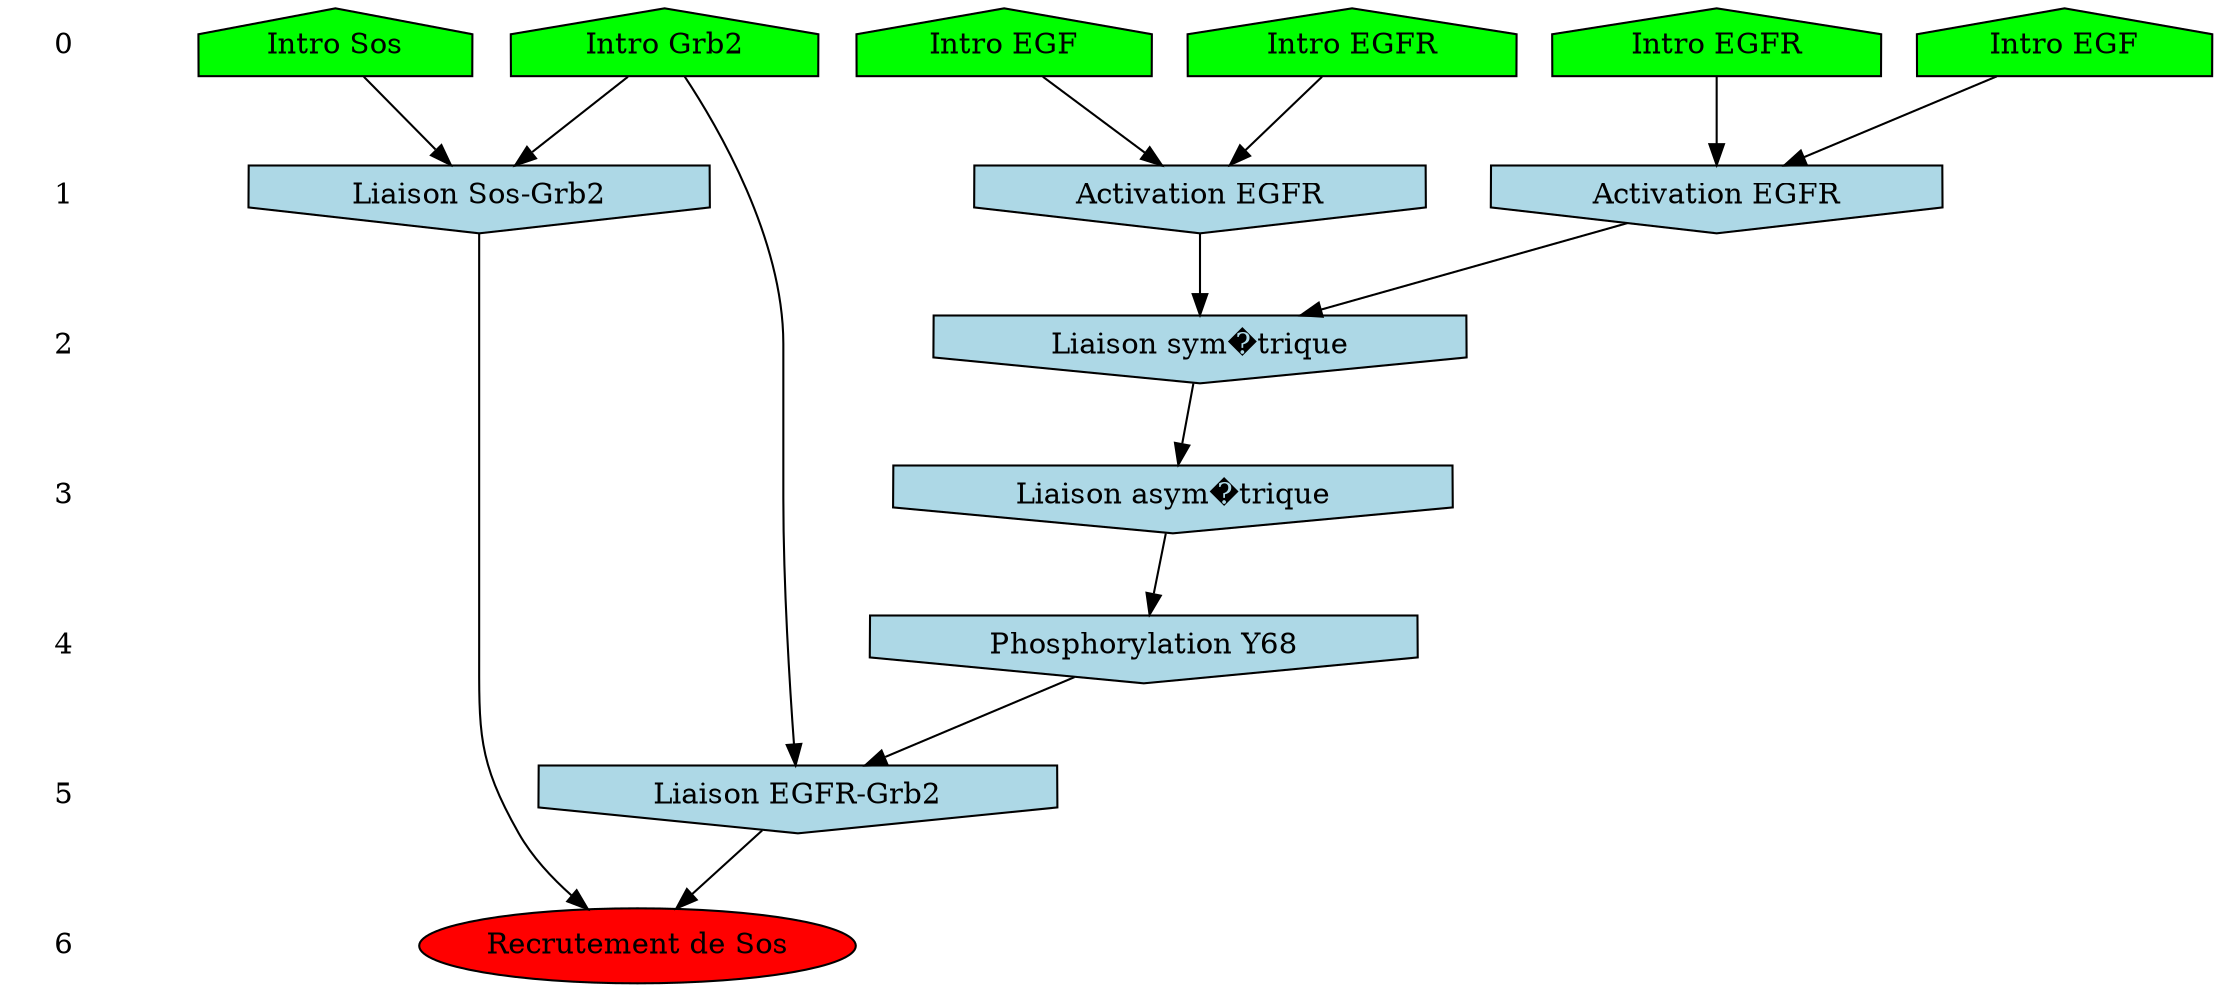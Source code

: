 /* Compression of 4916 causal flows obtained in average at 1.049887E+01 t.u */
/* Compressed causal flows were: [10;11;13;20;28;34;35;40;46;65;73;81;87;92;
101;102;103;107;112;115;131;133;135;137;139;147;154;158;160;165;167;170;174;
176;177;184;185;186;188;191;201;203;204;208;209;212;213;223;227;231;235;239;
247;248;253;267;270;288;297;300;304;311;328;330;338;343;349;350;355;356;360;
364;369;381;386;389;390;393;395;397;403;411;416;418;420;426;434;438;443;458;
465;466;468;470;472;474;475;476;481;482;495;511;513;519;521;522;523;524;525;
526;530;531;537;541;543;557;558;560;564;569;570;571;573;574;578;579;583;590;
597;601;603;619;629;671;673;675;679;684;686;690;692;693;694;698;702;708;711;
719;720;721;724;728;730;731;733;734;738;740;742;745;759;765;768;772;776;780;
782;783;786;794;800;804;807;810;820;821;824;832;837;845;846;849;852;853;864;
865;869;871;878;879;881;892;894;896;908;912;925;927;932;934;935;956;967;970;
975;978;986;989;994;996;997;999;1006;1029;1036;1040;1044;1046;1052;1054;1057;
1058;1060;1073;1075;1077;1084;1088;1097;1099;1112;1115;1118;1120;1125;1138;
1143;1148;1154;1157;1159;1181;1182;1184;1186;1190;1193;1201;1203;1209;1215;
1217;1218;1221;1222;1224;1225;1228;1229;1232;1249;1250;1251;1252;1253;1254;
1257;1267;1268;1272;1275;1280;1283;1285;1295;1304;1308;1313;1319;1329;1330;
1334;1340;1344;1346;1349;1360;1368;1369;1377;1389;1397;1403;1406;1407;1416;
1417;1423;1428;1430;1433;1447;1453;1455;1457;1465;1467;1470;1478;1481;1488;
1489;1493;1498;1518;1522;1526;1529;1538;1541;1542;1543;1544;1553;1554;1560;
1561;1563;1568;1580;1582;1584;1585;1586;1593;1594;1595;1601;1607;1612;1618;
1621;1624;1636;1644;1651;1652;1661;1662;1666;1676;1681;1684;1688;1689;1691;
1692;1701;1704;1705;1706;1709;1715;1725;1732;1734;1741;1743;1749;1752;1756;
1757;1768;1770;1773;1774;1776;1781;1783;1784;1789;1790;1793;1795;1796;1799;
1804;1824;1828;1830;1835;1839;1840;1846;1847;1851;1856;1862;1864;1867;1868;
1869;1874;1878;1885;1892;1896;1898;1899;1904;1908;1911;1916;1926;1928;1937;
1939;1949;1957;1960;1963;1973;1974;1975;1978;1985;1995;2017;2021;2037;2040;
2047;2052;2056;2061;2065;2069;2070;2071;2073;2076;2090;2093;2094;2099;2107;
2110;2111;2116;2120;2122;2123;2132;2134;2137;2142;2143;2147;2152;2153;2155;
2158;2161;2180;2191;2192;2194;2199;2201;2214;2215;2217;2220;2233;2235;2236;
2237;2238;2240;2242;2248;2273;2279;2283;2294;2301;2302;2312;2314;2315;2316;
2318;2323;2325;2327;2329;2330;2340;2342;2343;2346;2348;2351;2353;2358;2361;
2373;2374;2379;2382;2383;2387;2393;2394;2396;2400;2401;2405;2407;2412;2426;
2430;2431;2434;2438;2440;2446;2447;2448;2451;2455;2464;2470;2474;2478;2489;
2492;2498;2499;2500;2507;2509;2515;2519;2531;2542;2543;2546;2550;2552;2556;
2566;2567;2568;2575;2578;2587;2592;2600;2604;2606;2607;2608;2616;2621;2623;
2626;2628;2630;2638;2640;2643;2648;2658;2670;2678;2683;2691;2692;2693;2697;
2704;2706;2707;2718;2719;2720;2725;2728;2729;2735;2743;2744;2749;2757;2762;
2765;2767;2769;2773;2775;2777;2780;2783;2784;2790;2797;2804;2805;2808;2813;
2816;2826;2835;2837;2847;2850;2853;2855;2856;2861;2868;2870;2874;2877;2882;
2888;2889;2900;2907;2908;2910;2913;2917;2921;2922;2925;2927;2932;2939;2941;
2944;2947;2953;2956;2959;2961;2962;2968;2969;2973;2975;2978;2980;2988;2994;
2999;3002;3010;3013;3021;3031;3033;3041;3042;3047;3049;3053;3062;3066;3067;
3068;3069;3071;3072;3074;3075;3095;3102;3103;3110;3116;3123;3131;3138;3140;
3141;3147;3151;3153;3160;3167;3170;3174;3186;3189;3190;3193;3194;3203;3204;
3205;3206;3211;3215;3216;3226;3227;3230;3232;3236;3237;3244;3250;3264;3267;
3269;3301;3303;3304;3307;3321;3322;3326;3327;3333;3335;3337;3340;3343;3347;
3348;3352;3353;3358;3360;3363;3368;3372;3380;3383;3385;3389;3390;3391;3398;
3401;3404;3406;3422;3425;3434;3447;3448;3453;3456;3459;3461;3478;3480;3481;
3482;3483;3488;3490;3491;3492;3493;3494;3500;3501;3508;3512;3521;3525;3535;
3536;3543;3547;3553;3556;3559;3563;3566;3573;3574;3579;3583;3585;3586;3592;
3593;3597;3598;3604;3609;3618;3620;3629;3630;3638;3642;3647;3648;3650;3651;
3670;3671;3684;3689;3698;3702;3708;3709;3716;3723;3731;3734;3735;3739;3740;
3744;3746;3748;3749;3750;3753;3757;3759;3760;3767;3773;3775;3785;3789;3791;
3801;3818;3822;3826;3830;3833;3838;3839;3840;3842;3850;3867;3870;3873;3877;
3887;3888;3891;3894;3895;3896;3901;3902;3928;3934;3942;3948;3952;3966;3980;
3983;3987;3988;3989;3990;3991;3993;4006;4013;4020;4030;4034;4036;4037;4040;
4043;4047;4050;4053;4064;4067;4069;4073;4084;4085;4091;4092;4117;4120;4123;
4124;4127;4129;4132;4137;4140;4148;4149;4158;4163;4174;4181;4182;4183;4184;
4185;4186;4198;4200;4202;4204;4208;4214;4217;4226;4245;4246;4265;4269;4272;
4282;4290;4298;4302;4303;4309;4310;4313;4316;4320;4323;4329;4331;4332;4338;
4340;4341;4343;4346;4350;4357;4363;4366;4368;4372;4374;4386;4390;4391;4393;
4395;4397;4398;4399;4404;4407;4409;4412;4414;4415;4419;4421;4423;4424;4425;
4430;4435;4441;4442;4443;4446;4451;4452;4454;4455;4460;4464;4467;4472;4485;
4488;4493;4494;4495;4497;4498;4500;4502;4504;4511;4515;4519;4520;4521;4529;
4536;4540;4543;4545;4546;4549;4557;4558;4560;4561;4565;4567;4573;4576;4578;
4594;4600;4603;4622;4624;4634;4643;4644;4653;4654;4656;4657;4660;4661;4662;
4667;4670;4678;4682;4683;4684;4687;4690;4695;4700;4701;4706;4710;4727;4731;
4735;4738;4739;4744;4748;4755;4757;4758;4763;4766;4768;4773;4776;4777;4779;
4781;4785;4786;4787;4789;4793;4796;4801;4803;4810;4811;4813;4814;4816;4821;
4825;4826;4841;4842;4844;4846;4859;4861;4865;4866;4869;4870;4875;4878;4880;
4883;4885;4897;4901;4904;4906;4925;4933;4936;4937;4938;4941;4942;4951;4952;
4955;4959;4960;4971;4972;4975;4979;4982;4988;4994;4997;4999;5009;5017;5018;
5024;5028;5042;5044;5051;5054;5055;5058;5059;5063;5066;5068;5072;5073;5077;
5086;5091;5093;5103;5105;5108;5112;5115;5123;5124;5125;5135;5144;5145;5148;
5154;5156;5169;5170;5172;5177;5186;5196;5204;5206;5210;5212;5215;5226;5228;
5229;5235;5241;5245;5248;5255;5257;5262;5266;5270;5271;5272;5277;5281;5284;
5289;5290;5291;5293;5306;5315;5316;5322;5326;5332;5337;5338;5346;5348;5349;
5354;5357;5359;5361;5365;5377;5378;5388;5391;5393;5398;5401;5409;5410;5412;
5415;5420;5421;5424;5425;5427;5429;5439;5440;5445;5447;5448;5449;5455;5457;
5458;5459;5462;5467;5469;5470;5471;5472;5489;5501;5507;5511;5513;5522;5529;
5532;5536;5541;5542;5544;5548;5551;5552;5555;5556;5560;5562;5563;5574;5594;
5595;5608;5618;5619;5621;5623;5634;5636;5637;5641;5647;5659;5660;5662;5670;
5682;5686;5690;5691;5696;5704;5707;5713;5715;5719;5731;5732;5734;5738;5741;
5748;5752;5759;5765;5768;5769;5770;5785;5786;5791;5796;5798;5806;5810;5812;
5817;5822;5825;5826;5829;5830;5832;5833;5836;5847;5848;5856;5860;5862;5864;
5867;5871;5872;5876;5884;5887;5893;5896;5904;5907;5913;5922;5927;5933;5934;
5949;5953;5958;5965;5966;5967;5973;5982;5983;5988;5995;5996;6002;6005;6006;
6011;6013;6015;6016;6018;6021;6031;6032;6035;6039;6043;6049;6052;6077;6079;
6081;6082;6085;6086;6101;6103;6104;6108;6109;6110;6111;6112;6114;6120;6121;
6123;6132;6138;6142;6146;6147;6149;6154;6163;6178;6184;6190;6192;6195;6198;
6200;6201;6203;6209;6219;6227;6229;6230;6244;6248;6250;6254;6259;6264;6266;
6273;6290;6294;6295;6300;6301;6309;6313;6315;6317;6325;6328;6330;6332;6333;
6339;6342;6350;6356;6362;6364;6365;6371;6373;6385;6391;6396;6400;6401;6403;
6407;6426;6429;6430;6446;6457;6460;6465;6468;6470;6471;6502;6507;6513;6514;
6515;6517;6525;6526;6531;6533;6538;6541;6545;6552;6556;6557;6563;6564;6567;
6569;6570;6571;6583;6584;6587;6595;6597;6607;6611;6623;6624;6631;6632;6634;
6638;6640;6644;6649;6656;6657;6661;6664;6668;6669;6673;6675;6684;6685;6689;
6692;6694;6695;6705;6707;6709;6710;6717;6722;6726;6737;6738;6743;6747;6751;
6752;6763;6771;6773;6777;6792;6797;6799;6803;6806;6807;6809;6811;6812;6813;
6815;6817;6819;6821;6823;6825;6837;6841;6844;6850;6853;6854;6855;6857;6859;
6862;6863;6865;6871;6879;6886;6888;6889;6890;6891;6902;6905;6910;6919;6923;
6927;6928;6931;6933;6937;6940;6941;6954;6956;6958;6959;6960;6968;6974;6978;
6985;6987;6990;6992;6993;6997;7001;7005;7008;7011;7014;7015;7020;7024;7025;
7036;7038;7042;7046;7050;7054;7063;7064;7066;7068;7071;7078;7079;7083;7088;
7091;7092;7094;7098;7101;7115;7117;7125;7133;7141;7146;7149;7158;7159;7160;
7162;7164;7165;7166;7167;7168;7180;7183;7187;7188;7190;7208;7211;7213;7216;
7221;7224;7227;7229;7237;7241;7243;7248;7255;7256;7262;7277;7278;7280;7286;
7289;7291;7295;7298;7301;7303;7318;7320;7323;7324;7326;7331;7335;7336;7341;
7342;7344;7352;7359;7372;7375;7383;7384;7394;7397;7398;7400;7401;7402;7405;
7409;7412;7413;7415;7420;7422;7423;7424;7426;7439;7443;7448;7451;7456;7457;
7458;7463;7467;7468;7476;7478;7479;7482;7490;7494;7502;7514;7515;7522;7525;
7526;7528;7530;7541;7542;7543;7545;7547;7548;7549;7554;7564;7588;7591;7599;
7600;7603;7606;7613;7616;7617;7620;7624;7625;7638;7644;7651;7669;7670;7673;
7674;7677;7680;7681;7688;7706;7710;7730;7734;7746;7747;7748;7752;7754;7755;
7756;7766;7770;7787;7795;7798;7800;7809;7814;7818;7820;7821;7827;7835;7839;
7842;7844;7847;7848;7857;7864;7870;7873;7874;7876;7882;7893;7896;7897;7901;
7905;7906;7909;7910;7912;7916;7919;7930;7932;7938;7941;7956;7959;7966;7967;
7971;7975;7988;7997;8004;8014;8022;8032;8033;8036;8043;8044;8056;8061;8064;
8074;8075;8080;8084;8087;8107;8108;8110;8111;8117;8120;8124;8132;8134;8138;
8142;8143;8153;8156;8159;8173;8175;8189;8192;8193;8202;8203;8206;8217;8219;
8225;8226;8228;8231;8234;8236;8238;8239;8242;8245;8249;8254;8265;8268;8275;
8285;8295;8301;8302;8310;8313;8315;8317;8320;8321;8322;8324;8334;8335;8336;
8338;8340;8343;8345;8349;8350;8356;8364;8367;8372;8373;8376;8377;8393;8395;
8397;8418;8423;8426;8427;8434;8436;8438;8439;8449;8451;8460;8467;8469;8472;
8473;8477;8478;8479;8490;8511;8520;8522;8524;8529;8545;8546;8549;8550;8557;
8558;8559;8561;8565;8569;8577;8579;8584;8592;8595;8596;8598;8613;8619;8662;
8667;8687;8697;8698;8700;8703;8712;8714;8725;8732;8743;8753;8754;8755;8757;
8761;8768;8769;8771;8775;8805;8809;8813;8825;8827;8835;8837;8839;8844;8845;
8846;8851;8861;8870;8872;8874;8876;8878;8879;8885;8888;8894;8898;8899;8901;
8905;8906;8913;8916;8932;8933;8936;8937;8940;8943;8946;8948;8965;8968;8972;
8977;8979;8980;8992;8993;9002;9012;9015;9019;9021;9026;9029;9033;9037;9042;
9044;9046;9049;9056;9058;9063;9070;9071;9072;9075;9076;9081;9094;9095;9101;
9102;9112;9116;9118;9121;9122;9125;9129;9130;9132;9134;9139;9144;9147;9150;
9161;9166;9167;9168;9176;9177;9181;9184;9186;9190;9192;9199;9208;9215;9218;
9220;9223;9234;9235;9245;9247;9255;9264;9274;9278;9289;9291;9294;9298;9299;
9303;9307;9311;9316;9318;9320;9324;9331;9332;9339;9343;9346;9348;9359;9363;
9365;9368;9369;9378;9383;9389;9395;9400;9401;9407;9412;9420;9421;9422;9430;
9433;9434;9435;9438;9445;9447;9449;9455;9463;9468;9472;9484;9486;9491;9500;
9501;9505;9507;9509;9517;9520;9522;9524;9535;9536;9537;9538;9557;9562;9565;
9568;9574;9579;9593;9595;9600;9607;9609;9610;9614;9632;9633;9636;9650;9651;
9664;9666;9671;9672;9674;9684;9686;9689;9693;9694;9700;9701;9702;9706;9709;
9713;9715;9726;9729;9755;9761;9762;9763;9764;9765;9767;9771;9774;9776;9778;
9781;9785;9787;9796;9797;9804;9805;9816;9829;9836;9837;9848;9849;9850;9855;
9861;9867;9868;9870;9872;9877;9878;9884;9886;9887;9897;9910;9917;9919;9927;
9929;9934;9944;9955;9964;9967;9969;9972;9977;9985;9994;9997;9999;10004;10010;
10013;10030;10031;10034;10040;10045;10046;10047;10062;10081;10082;10089;
10094;10097;10098;10102;10107;10115;10116;10138;10145;10149;10157;10158;
10159;10161;10163;10170;10176;10179;10182;10185;10187;10189;10194;10196;
10199;10204;10206;10208;10220;10223;10228;10241;10243;10245;10246;10250;
10254;10256;10257;10301;10304;10310;10322;10330;10331;10339;10349;10350;
10351;10368;10369;10370;10371;10377;10391;10403;10416;10420;10424;10428;
10430;10432;10453;10454;10460;10462;10467;10468;10480;10487;10492;10493;
10494;10513;10514;10523;10536;10539;10550;10554;10557;10563;10567;10575;
10577;10579;10584;10587;10592;10603;10610;10613;10616;10618;10621;10625;
10626;10627;10632;10637;10647;10650;10655;10657;10661;10670;10675;10678;
10680;10687;10688;10690;10696;10702;10705;10706;10711;10724;10730;10737;
10742;10743;10746;10753;10759;10760;10764;10766;10769;10772;10779;10780;
10784;10785;10789;10791;10792;10793;10794;10799;10802;10813;10816;10821;
10825;10830;10835;10840;10854;10864;10867;10868;10873;10875;10884;10885;
10900;10904;10905;10909;10922;10927;10929;10932;10939;10943;10944;10949;
10952;10955;10958;10963;10966;10968;10970;10972;10973;10974;10978;10979;
10982;10990;10991;11000;11002;11008;11020;11029;11032;11049;11053;11060;
11068;11071;11075;11084;11092;11098;11103;11105;11107;11110;11116;11120;
11134;11135;11136;11137;11140;11147;11152;11153;11154;11159;11168;11170;
11177;11178;11180;11181;11182;11185;11189;11192;11197;11206;11218;11224;
11225;11226;11230;11234;11235;11240;11250;11257;11263;11266;11269;11299;
11301;11310;11316;11318;11319;11327;11328;11334;11338;11341;11342;11349;
11351;11352;11353;11355;11359;11360;11365;11366;11374;11375;11377;11378;
11387;11392;11393;11403;11408;11419;11421;11427;11431;11432;11435;11438;
11439;11449;11456;11457;11460;11462;11466;11467;11475;11476;11477;11479;
11487;11491;11502;11520;11523;11526;11535;11538;11540;11546;11551;11552;
11565;11566;11569;11570;11571;11575;11579;11581;11582;11583;11586;11587;
11590;11596;11604;11610;11612;11616;11618;11620;11625;11626;11630;11635;
11638;11648;11663;11674;11680;11683;11684;11686;11687;11690;11692;11693;
11695;11698;11704;11709;11712;11721;11722;11731;11746;11747;11752;11756;
11758;11759;11761;11765;11768;11774;11777;11780;11785;11788;11789;11791;
11796;11806;11812;11820;11822;11829;11830;11832;11833;11834;11850;11851;
11852;11861;11871;11874;11876;11882;11883;11884;11886;11890;11898;11902;
11903;11905;11914;11927;11944;11948;11953;11957;11958;11959;11961;11963;
11964;11974;11979;11988;11989;11992;11993;11997;11999;12002;12004;12006;
12013;12015;12019;12021;12024;12027;12033;12037;12038;12040;12045;12051;
12063;12065;12072;12077;12079;12100;12112;12120;12124;12126;12131;12136;
12140;12143;12149;12151;12152;12157;12162;12171;12192;12194;12195;12196;
12205;12208;12215;12219;12225;12226;12230;12247;12251;12255;12269;12274;
12275;12277;12278;12279;12282;12288;12289;12291;12292;12295;12297;12300;
12302;12306;12307;12313;12315;12316;12327;12329;12332;12335;12338;12345;
12347;12366;12369;12371;12374;12381;12386;12400;12404;12405;12406;12408;
12421;12422;12423;12425;12426;12430;12431;12435;12446;12447;12455;12457;
12462;12463;12466;12467;12476;12478;12489;12494;12500;12510;12511;12512;
12517;12518;12527;12532;12535;12536;12538;12551;12556;12559;12560;12564;
12566;12568;12573;12575;12576;12582;12583;12584;12586;12590;12591;12592;
12593;12595;12599;12602;12604;12613;12617;12621;12626;12637;12644;12647;
12654;12664;12665;12666;12668;12669;12676;12681;12684;12687;12688;12689;
12690;12700;12727;12730;12735;12742;12743;12744;12747;12753;12759;12777;
12807;12811;12815;12818;12824;12825;12831;12832;12833;12837;12845;12847;
12849;12858;12875;12877;12880;12881;12882;12886;12899;12904;12912;12924;
12934;12945;12947;12949;12954;12956;12958;12960;12977;12978;12980;12986;
12988;12990;12992;13007;13008;13021;13026;13046;13059;13064;13071;13072;
13073;13075;13076;13078;13080;13084;13085;13086;13090;13096;13099;13110;
13115;13128;13136;13138;13140;13143;13147;13148;13153;13172;13184;13185;
13190;13191;13198;13203;13205;13207;13211;13213;13214;13217;13229;13233;
13235;13243;13245;13246;13249;13252;13256;13258;13260;13261;13268;13275;
13276;13277;13289;13292;13293;13295;13301;13310;13321;13330;13347;13348;
13350;13365;13366;13380;13382;13390;13393;13394;13395;13396;13400;13401;
13413;13417;13418;13420;13421;13424;13427;13431;13447;13449;13452;13454;
13461;13474;13478;13489;13496;13511;13518;13520;13528;13529;13531;13533;
13538;13539;13542;13546;13553;13558;13561;13562;13564;13570;13575;13584;
13586;13587;13591;13592;13594;13596;13599;13600;13606;13614;13615;13616;
13624;13626;13628;13635;13644;13657;13662;13668;13669;13670;13681;13682;
13689;13692;13702;13709;13719;13723;13724;13728;13729;13737;13741;13744;
13751;13758;13759;13761;13776;13780;13782;13784;13787;13808;13817;13821;
13822;13827;13831;13835;13840;13842;13850;13864;13876;13877;13902;13908;
13910;13920;13925;13928;13931;13934;13943;13944;13945;13948;13952;13957;
13959;13966;13971;13979;13981;13982;13985;13988;13990;13991;13994;13995;
13997;14001;14002;14004;14013;14023;14024;14030;14036;14040;14047;14053;
14055;14070;14073;14075;14079;14083;14087;14090;14098;14102;14106;14107;
14116;14118;14121;14124;14130;14133;14140;14152;14161;14162;14170;14172;
14173;14177;14180;14182;14194;14212;14213;14217;14219;14224;14227;14235;
14240;14249;14264;14267;14268;14276;14283;14287;14293;14296;14304;14313;
14318;14320;14325;14332;14333;14337;14339;14340;14348;14357;14362;14363;
14368;14372;14377;14378;14390;14391;14402;14405;14406;14412;14413;14426;
14428;14432;14443;14445;14447;14448;14451;14462;14466;14473;14475;14485;
14486;14499;14511;14514;14516;14517;14523;14532;14535;14536;14538;14541;
14545;14547;14551;14554;14556;14562;14565;14566;14567;14571;14584;14587;
14590;14591;14595;14602;14606;14610;14623;14628;14632;14637;14639;14643;
14649;14651;14654;14656;14657;14658;14663;14666;14675;14681;14682;14687;
14697;14703;14704;14705;14707;14714;14716;14717;14727;14735;14742;14745;
14747;14755;14758;14762;14766;14770;14772;14774;14783;14784;14787;14788;
14793;14800;14804;14810;14813;14816;14819;14824;14828;14830;14831;14832;
14836;14841;14842;14854;14855;14861;14872;14877;14879;14880;14882;14886;
14889;14890;14895;14901;14902;14907;14909;14910;14917;14919;14923;14941;
14944;14954;14959;14960;14971;14974;14975;14976;14978;14984;14987;14991;
14993;14999;15005;15008;15011;15015;15019;15024;15025;15027;15028;15029;
15032;15034;15044;15047;15052;15053;15054;15064;15068;15069;15074;15076;
15087;15088;15094;15095;15103;15106;15112;15124;15149;15155;15158;15160;
15166;15169;15171;15175;15179;15183;15193;15195;15214;15226;15228;15245;
15246;15262;15269;15271;15272;15275;15282;15285;15293;15295;15296;15300;
15309;15310;15312;15313;15314;15315;15318;15337;15338;15345;15349;15351;
15360;15374;15380;15383;15384;15390;15396;15397;15407;15408;15409;15414;
15417;15424;15425;15426;15428;15431;15432;15436;15438;15439;15446;15454;
15457;15470;15471;15476;15482;15490;15501;15503;15509;15519;15520;15522;
15533;15535;15544;15547;15553;15563;15568;15574;15589;15594;15598;15602;
15615;15616;15617;15618;15623;15627;15633;15637;15640;15645;15661;15662;
15671;15673;15680;15694;15696;15698;15700;15701;15702;15703;15704;15718;
15720;15724;15725;15726;15727;15738;15750;15754;15758;15763;15764;15770;
15771;15773;15774;15775;15779;15798;15803;15813;15822;15831;15849;15850;
15851;15853;15854;15855;15856;15859;15860;15873;15878;15880;15884;15888;
15892;15894;15903;15907;15908;15912;15917;15919;15927;15931;15933;15934;
15936;15941;15942;15947;15949;15952;15956;15960;15964;15968;15972;15975;
15983;15991;15995;16000;16004;16008;16011;16012;16017;16027;16032;16040;
16048;16050;16056;16057;16060;16064;16080;16083;16084;16090;16103;16109;
16110;16114;16116;16118;16128;16132;16136;16157;16162;16187;16196;16199;
16200;16201;16204;16213;16217;16226;16229;16231;16238;16239;16246;16260;
16261;16263;16264;16267;16271;16273;16278;16281;16283;16289;16290;16295;
16304;16306;16309;16314;16316;16323;16324;16327;16330;16335;16336;16339;
16340;16341;16351;16355;16356;16366;16370;16386;16391;16393;16399;16405;
16411;16413;16425;16426;16431;16454;16459;16460;16461;16468;16473;16474;
16477;16485;16492;16501;16507;16509;16511;16517;16523;16524;16526;16529;
16544;16551;16563;16564;16571;16576;16581;16582;16583;16590;16591;16592;
16593;16595;16596;16599;16600;16606;16610;16612;16615;16616;16622;16624;
16625;16628;16632;16633;16646;16648;16651;16655;16660;16662;16683;16687;
16694;16698;16704;16720;16721;16731;16737;16738;16739;16745;16748;16753;
16758;16760;16763;16764;16768;16773;16774;16777;16785;16788;16795;16797;
16802;16803;16805;16816;16831;16833;16840;16841;16843;16845;16846;16849;
16851;16852;16853;16859;16862;16867;16869;16883;16889;16913;16915;16923;
16925;16940;16947;16957;16958;16964;16967;16970;16973;16977;16980;16988;
16992;16997;16999;17002;17009;17021;17022;17025;17026;17029;17031;17032;
17034;17035;17045;17064;17073;17087;17091;17106;17110;17122;17127;17151;
17153;17154;17164;17174;17188;17189;17192;17193;17201;17208;17220;17223;
17224;17226;17227;17246;17251;17252;17253;17259;17265;17276;17289;17292;
17294;17295;17298;17308;17316;17321;17324;17336;17339;17341;17346;17351;
17353;17359;17361;17384;17386;17387;17392;17397;17401;17404;17405;17414;
17419;17425;17426;17428;17435;17438;17440;17453;17468;17470;17471;17480;
17488;17501;17504;17507;17510;17521;17522;17528;17538;17539;17560;17561;
17562;17566;17581;17589;17592;17600;17602;17606;17609;17610;17612;17617;
17630;17631;17639;17641;17657;17663;17666;17667;17682;17687;17690;17694;
17695;17708;17709;17712;17713;17714;17724;17731;17740;17744;17745;17748;
17751;17754;17758;17763;17764;17765;17766;17767;17779;17783;17784;17798;
17802;17805;17822;17827;17829;17830;17834;17835;17844;17847;17854;17861;
17866;17869;17871;17872;17873;17874;17875;17877;17899;17900;17908;17916;
17918;17920;17930;17935;17936;17947;17951;17955;17972;17973;17974;17981;
17990;17992;17997;17998;18003;18012;18013;18017;18024;18027;18030;18036;
18037;18038;18041;18042;18059;18063;18065;18066;18074;18075;18077;18086;
18092;18093;18094;18097;18105;18109;18117;18119;18123;18133;18134;18136;
18139;18144;18150;18154;18155;18163;18167;18183;18186;18189;18190;18195;
18198;18208;18216;18219;18236;18239;18243;18245;18249;18255;18257;18261;
18263;18264;18273;18274;18278;18279;18289;18290;18294;18295;18298;18300;
18304;18319;18327;18329;18330;18344;18349;18350;18354;18357;18365;18372;
18375;18388;18393;18394;18407;18410;18411;18416;18422;18426;18433;18435;
18439;18441;18447;18449;18452;18457;18467;18468;18469;18473;18476;18486;
18487;18498;18502;18505;18509;18512;18514;18517;18519;18520;18522;18529;
18531;18532;18535;18536;18541;18562;18566;18568;18578;18581;18584;18588;
18604;18616;18617;18621;18632;18634;18635;18645;18652;18653;18654;18657;
18659;18663;18668;18675;18678;18683;18693;18703;18707;18708;18718;18719;
18720;18726;18730;18738;18740;18746;18750;18758;18759;18772;18776;18785;
18797;18801;18806;18807;18810;18811;18821;18822;18826;18830;18834;18836;
18845;18848;18852;18857;18859;18869;18876;18882;18889;18899;18931;18944;
18958;18960;18971;18976;18989;18991;19000;19004;19010;19011;19023;19029;
19035;19042;19045;19054;19056;19064;19065;19069;19080;19083;19084;19092;
19096;19097;19104;19108;19112;19115;19121;19133;19134;19135;19140;19145;
19148;19169;19173;19174;19178;19179;19189;19190;19195;19196;19201;19202;
19214;19220;19226;19227;19229;19238;19241;19243;19244;19251;19254;19263;
19264;19272;19276;19277;19280;19290;19297;19303;19312;19319;19325;19326;
19328;19338;19347;19348;19354;19357;19359;19361;19363;19379;19383;19394;
19395;19400;19402;19410;19415;19419;19426;19427;19429;19431;19432;19438;
19440;19451;19452;19453;19454;19455;19462;19464;19474;19475;19482;19485;
19489;19501;19505;19509;19517;19522;19524;19531;19539;19543;19552;19567;
19570;19576;19594;19595;19597;19609;19612;19614;19623;19626;19631;19635;
19647;19648;19654;19661;19663;19664;19673;19688;19692;19703;19707;19710;
19719;19722;19750;19753;19763;19766;19771;19773;19775;19783;19787;19795;
19796;19797;19800;19816;19818;19822;19824;19827;19836;19839;19851;19852;
19854;19855;19866;19867;19869;19877;19887;19889;19892;19893;19895;19901;
19902;19905;19907;19909;19912;19913;19914;19915;19918;19919;19927;19929;
19930;19933;19935;19936;19940;19942;19949;19955;19956;19958;19959;19962;
19968;19977;19985;19990;19991;19995;20000;20001;20003;20004;20011;20013;
20020;20025;20028;20041;20043;20047;20055;20060;20064;20069;20074;20078;
20082;20095;20096;20098;20099;20101;20103;20106;20114;20126;20129;20135;
20136;20137;20144;20161;20165;20177;20179;20181;20186;20190;20199;20202;
20205;20210;20215;20220;20221;20228;20230;20233;20238;20247;20251;20254;
20262;20266;20267;20268;20283;20286;20291;20301;20303;20304;20308;20311;
20324;20329;20335;20339;20343;20347;20356;20363;20367;20372;20376;20383;
20386;20395;20399;20407;20408;20409;20411;20415;20420;20421;20424;20425;
20426;20429;20431;20435;20439;20447;20461;20463;20468;20474;20476;20479;
20485;20491;20492;20496;20498;20501;20502;20504;20505;20507;20508;20526;
20533;20536;20539;20544;20550;20558;20568;20572;20582;20585;20601;20604;
20605;20609;20613;20626;20629;20630;20635;20642;20652;20657;20660;20664;
20666;20667;20672;20694;20699;20708;20710;20712;20720;20724;20726;20733;
20735;20753;20754;20759;20763;20769;20774;20775;20778;20779;20780;20790;
20792;20796;20814;20816;20818;20821;20822;20823;20843;20846;20852;20853;
20854;20860;20882;20885;20891;20914;20918;20938;20947;20953;20954;20955;
20957;20960;20961;20962;20968;20983;20984;20985;20988;20989;20990;20991;
20995;20996;20999;21005;21014;21016;21018;21019;21024;21028;21031;21032;
21033;21035;21039;21042;21051;21055;21060;21076;21077;21086;21087;21093;
21097;21100;21102;21107;21111;21112;21116;21121;21123;21132;21144;21145;
21147;21148;21161;21164;21169;21173;21178;21179;21181;21201;21204;21214;
21226;21229;21230;21231;21239;21252;21269;21270;21275;21290;21293;21308;
21318;21328;21329;21331;21332;21337;21338;21349;21356;21359;21369;21375;
21376;21377;21382;21388;21389;21390;21396;21398;21399;21400;21404;21406;
21407;21408;21411;21415;21421;21422;21429;21430;21436;21440;21450;21460;
21462;21463;21468;21472;21473;21480;21483;21485;21501;21506;21516;21526;
21530;21537;21542;21544;21547;21558;21563;21570;21574;21575;21576;21577;
21580;21598;21600;21614;21617;21619;21622;21629;21634;21643;21654;21660;
21663;21665;21677;21680;21681;21685;21689;21694;21708;21709;21711;21715;
21716;21727;21728;21751;21785;21789;21799;21801;21803;21809;21812;21821;
21829;21832;21833;21846;21848;21853;21858;21861;21864;21880;21882;21884;
21886;21887;21892;21893;21904;21913;21920;21928;21937;21943;21945;21946;
21957;21959;21978;21988;21993;21995;21996;22008;22012;22013;22016;22017;
22027;22034;22036;22044;22051;22061;22071;22072;22084;22087;22088;22102;
22110;22111;22117;22124;22125;22127;22129;22131;22134;22139;22140;22143;
22147;22148;22152;22156;22159;22167;22172;22176;22177;22186;22188;22189;
22190;22195;22200;22203;22208;22209;22212;22218;22220;22225;22231;22234;
22247;22248;22258;22263;22267;22275;22280;22287;22289;22291;22292;22293;
22302;22306;22308;22310;22312;22316;22318;22324;22331;22332;22334;22336;
22344;22347;22348;22349;22353;22354;22356;22357;22363;22379;22380;22384;
22388;22395;22405;22407;22409;22410;22411;22419;22423;22424;22433;22443;
22450;22457;22458;22459;22462;22467;22473;22482;22496;22500;22501;22507;
22508;22515;22523;22530;22534;22550;22553;22578;22579;22589;22591;22592;
22593;22602;22616;22621;22622;22629;22630;22634;22642;22654;22655;22660;
22663;22682;22700;22702;22713;22721;22726;22733;22741;22744;22756;22761;
22762;22768;22771;22780;22784;22787;22789;22792;22793;22796;22801;22808;
22811;22815;22819;22821;22831;22833;22835;22839;22840;22841;22844;22849;
22858;22860;22873;22874;22877;22881;22887;22891;22892;22898;22902;22909;
22911;22916;22932;22933;22936;22938;22941;22958;22967;22968;22970;22971;
22973;22974;22975;22976;22988;22990;22991;23005;23012;23027;23032;23036;
23051;23053;23056;23058;23061;23065;23071;23082;23086;23090;23098;23106;
23107;23109;23117;23125;23128;23129;23133;23140;23143;23144;23149;23150;
23158;23169;23170;23182;23185;23192;23203;23205;23206;23213;23219;23221;
23222;23227;23228;23235;23253;23254;23255;23261;23263;23282;23283;23285;
23295;23298;23299;23300;23302;23311;23315;23316;23321;23324;23328;23340;
23349;23354;23358;23363;23367;23374;23376;23378;23386;23388;23390;23399] */
digraph G{
 ranksep=.5 ;
{ rank = same ; "0" [shape=plaintext] ;
node_1 [label="Intro EGF", shape=house, style=filled, fillcolor=green] ;
node_2 [label="Intro EGFR", shape=house, style=filled, fillcolor=green] ;
node_3 [label="Intro EGFR", shape=house, style=filled, fillcolor=green] ;
node_4 [label="Intro Sos", shape=house, style=filled, fillcolor=green] ;
node_5 [label="Intro Grb2", shape=house, style=filled, fillcolor=green] ;
node_7 [label="Intro EGF", shape=house, style=filled, fillcolor=green] ;
}
{ rank = same ; "1" [shape=plaintext] ;
node_6 [label="Activation EGFR", shape=invhouse, style=filled, fillcolor = lightblue] ;
node_8 [label="Activation EGFR", shape=invhouse, style=filled, fillcolor = lightblue] ;
node_12 [label="Liaison Sos-Grb2", shape=invhouse, style=filled, fillcolor = lightblue] ;
}
{ rank = same ; "2" [shape=plaintext] ;
node_9 [label="Liaison sym�trique", shape=invhouse, style=filled, fillcolor = lightblue] ;
}
{ rank = same ; "3" [shape=plaintext] ;
node_10 [label="Liaison asym�trique", shape=invhouse, style=filled, fillcolor = lightblue] ;
}
{ rank = same ; "4" [shape=plaintext] ;
node_11 [label="Phosphorylation Y68", shape=invhouse, style=filled, fillcolor = lightblue] ;
}
{ rank = same ; "5" [shape=plaintext] ;
node_13 [label="Liaison EGFR-Grb2", shape=invhouse, style=filled, fillcolor = lightblue] ;
}
{ rank = same ; "6" [shape=plaintext] ;
node_14 [label="Recrutement de Sos", style=filled, fillcolor=red] ;
}
"0" -> "1" [style="invis"];
"1" -> "2" [style="invis"];
"2" -> "3" [style="invis"];
"3" -> "4" [style="invis"];
"4" -> "5" [style="invis"];
"5" -> "6" [style="invis"];
node_1 -> node_6
node_2 -> node_6
node_3 -> node_8
node_7 -> node_8
node_6 -> node_9
node_8 -> node_9
node_9 -> node_10
node_10 -> node_11
node_4 -> node_12
node_5 -> node_12
node_5 -> node_13
node_11 -> node_13
node_12 -> node_14
node_13 -> node_14
}
/*
 Dot generation time: 0.003945
*/
